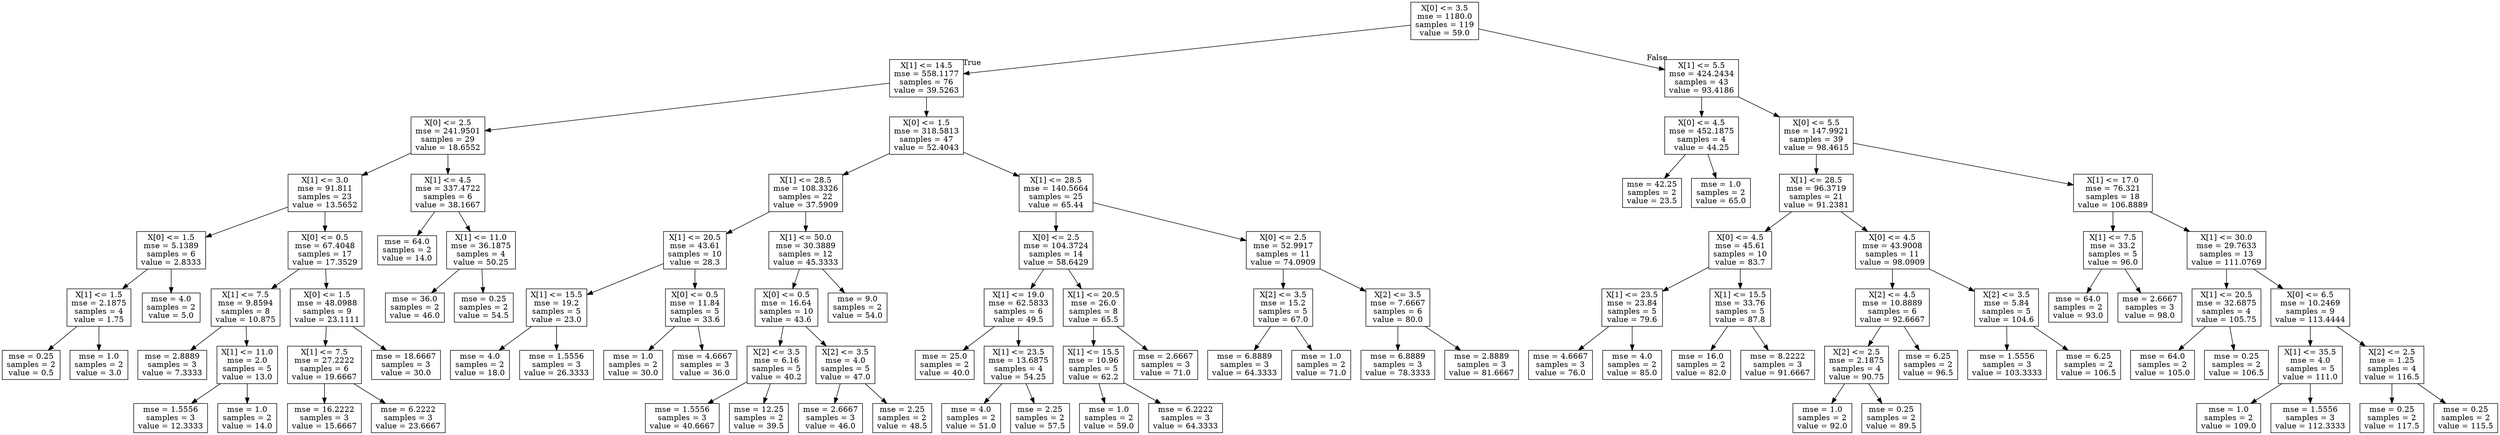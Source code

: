 digraph Tree {
node [shape=box] ;
0 [label="X[0] <= 3.5\nmse = 1180.0\nsamples = 119\nvalue = 59.0"] ;
1 [label="X[1] <= 14.5\nmse = 558.1177\nsamples = 76\nvalue = 39.5263"] ;
0 -> 1 [labeldistance=2.5, labelangle=45, headlabel="True"] ;
2 [label="X[0] <= 2.5\nmse = 241.9501\nsamples = 29\nvalue = 18.6552"] ;
1 -> 2 ;
3 [label="X[1] <= 3.0\nmse = 91.811\nsamples = 23\nvalue = 13.5652"] ;
2 -> 3 ;
4 [label="X[0] <= 1.5\nmse = 5.1389\nsamples = 6\nvalue = 2.8333"] ;
3 -> 4 ;
5 [label="X[1] <= 1.5\nmse = 2.1875\nsamples = 4\nvalue = 1.75"] ;
4 -> 5 ;
6 [label="mse = 0.25\nsamples = 2\nvalue = 0.5"] ;
5 -> 6 ;
7 [label="mse = 1.0\nsamples = 2\nvalue = 3.0"] ;
5 -> 7 ;
8 [label="mse = 4.0\nsamples = 2\nvalue = 5.0"] ;
4 -> 8 ;
9 [label="X[0] <= 0.5\nmse = 67.4048\nsamples = 17\nvalue = 17.3529"] ;
3 -> 9 ;
10 [label="X[1] <= 7.5\nmse = 9.8594\nsamples = 8\nvalue = 10.875"] ;
9 -> 10 ;
11 [label="mse = 2.8889\nsamples = 3\nvalue = 7.3333"] ;
10 -> 11 ;
12 [label="X[1] <= 11.0\nmse = 2.0\nsamples = 5\nvalue = 13.0"] ;
10 -> 12 ;
13 [label="mse = 1.5556\nsamples = 3\nvalue = 12.3333"] ;
12 -> 13 ;
14 [label="mse = 1.0\nsamples = 2\nvalue = 14.0"] ;
12 -> 14 ;
15 [label="X[0] <= 1.5\nmse = 48.0988\nsamples = 9\nvalue = 23.1111"] ;
9 -> 15 ;
16 [label="X[1] <= 7.5\nmse = 27.2222\nsamples = 6\nvalue = 19.6667"] ;
15 -> 16 ;
17 [label="mse = 16.2222\nsamples = 3\nvalue = 15.6667"] ;
16 -> 17 ;
18 [label="mse = 6.2222\nsamples = 3\nvalue = 23.6667"] ;
16 -> 18 ;
19 [label="mse = 18.6667\nsamples = 3\nvalue = 30.0"] ;
15 -> 19 ;
20 [label="X[1] <= 4.5\nmse = 337.4722\nsamples = 6\nvalue = 38.1667"] ;
2 -> 20 ;
21 [label="mse = 64.0\nsamples = 2\nvalue = 14.0"] ;
20 -> 21 ;
22 [label="X[1] <= 11.0\nmse = 36.1875\nsamples = 4\nvalue = 50.25"] ;
20 -> 22 ;
23 [label="mse = 36.0\nsamples = 2\nvalue = 46.0"] ;
22 -> 23 ;
24 [label="mse = 0.25\nsamples = 2\nvalue = 54.5"] ;
22 -> 24 ;
25 [label="X[0] <= 1.5\nmse = 318.5813\nsamples = 47\nvalue = 52.4043"] ;
1 -> 25 ;
26 [label="X[1] <= 28.5\nmse = 108.3326\nsamples = 22\nvalue = 37.5909"] ;
25 -> 26 ;
27 [label="X[1] <= 20.5\nmse = 43.61\nsamples = 10\nvalue = 28.3"] ;
26 -> 27 ;
28 [label="X[1] <= 15.5\nmse = 19.2\nsamples = 5\nvalue = 23.0"] ;
27 -> 28 ;
29 [label="mse = 4.0\nsamples = 2\nvalue = 18.0"] ;
28 -> 29 ;
30 [label="mse = 1.5556\nsamples = 3\nvalue = 26.3333"] ;
28 -> 30 ;
31 [label="X[0] <= 0.5\nmse = 11.84\nsamples = 5\nvalue = 33.6"] ;
27 -> 31 ;
32 [label="mse = 1.0\nsamples = 2\nvalue = 30.0"] ;
31 -> 32 ;
33 [label="mse = 4.6667\nsamples = 3\nvalue = 36.0"] ;
31 -> 33 ;
34 [label="X[1] <= 50.0\nmse = 30.3889\nsamples = 12\nvalue = 45.3333"] ;
26 -> 34 ;
35 [label="X[0] <= 0.5\nmse = 16.64\nsamples = 10\nvalue = 43.6"] ;
34 -> 35 ;
36 [label="X[2] <= 3.5\nmse = 6.16\nsamples = 5\nvalue = 40.2"] ;
35 -> 36 ;
37 [label="mse = 1.5556\nsamples = 3\nvalue = 40.6667"] ;
36 -> 37 ;
38 [label="mse = 12.25\nsamples = 2\nvalue = 39.5"] ;
36 -> 38 ;
39 [label="X[2] <= 3.5\nmse = 4.0\nsamples = 5\nvalue = 47.0"] ;
35 -> 39 ;
40 [label="mse = 2.6667\nsamples = 3\nvalue = 46.0"] ;
39 -> 40 ;
41 [label="mse = 2.25\nsamples = 2\nvalue = 48.5"] ;
39 -> 41 ;
42 [label="mse = 9.0\nsamples = 2\nvalue = 54.0"] ;
34 -> 42 ;
43 [label="X[1] <= 28.5\nmse = 140.5664\nsamples = 25\nvalue = 65.44"] ;
25 -> 43 ;
44 [label="X[0] <= 2.5\nmse = 104.3724\nsamples = 14\nvalue = 58.6429"] ;
43 -> 44 ;
45 [label="X[1] <= 19.0\nmse = 62.5833\nsamples = 6\nvalue = 49.5"] ;
44 -> 45 ;
46 [label="mse = 25.0\nsamples = 2\nvalue = 40.0"] ;
45 -> 46 ;
47 [label="X[1] <= 23.5\nmse = 13.6875\nsamples = 4\nvalue = 54.25"] ;
45 -> 47 ;
48 [label="mse = 4.0\nsamples = 2\nvalue = 51.0"] ;
47 -> 48 ;
49 [label="mse = 2.25\nsamples = 2\nvalue = 57.5"] ;
47 -> 49 ;
50 [label="X[1] <= 20.5\nmse = 26.0\nsamples = 8\nvalue = 65.5"] ;
44 -> 50 ;
51 [label="X[1] <= 15.5\nmse = 10.96\nsamples = 5\nvalue = 62.2"] ;
50 -> 51 ;
52 [label="mse = 1.0\nsamples = 2\nvalue = 59.0"] ;
51 -> 52 ;
53 [label="mse = 6.2222\nsamples = 3\nvalue = 64.3333"] ;
51 -> 53 ;
54 [label="mse = 2.6667\nsamples = 3\nvalue = 71.0"] ;
50 -> 54 ;
55 [label="X[0] <= 2.5\nmse = 52.9917\nsamples = 11\nvalue = 74.0909"] ;
43 -> 55 ;
56 [label="X[2] <= 3.5\nmse = 15.2\nsamples = 5\nvalue = 67.0"] ;
55 -> 56 ;
57 [label="mse = 6.8889\nsamples = 3\nvalue = 64.3333"] ;
56 -> 57 ;
58 [label="mse = 1.0\nsamples = 2\nvalue = 71.0"] ;
56 -> 58 ;
59 [label="X[2] <= 3.5\nmse = 7.6667\nsamples = 6\nvalue = 80.0"] ;
55 -> 59 ;
60 [label="mse = 6.8889\nsamples = 3\nvalue = 78.3333"] ;
59 -> 60 ;
61 [label="mse = 2.8889\nsamples = 3\nvalue = 81.6667"] ;
59 -> 61 ;
62 [label="X[1] <= 5.5\nmse = 424.2434\nsamples = 43\nvalue = 93.4186"] ;
0 -> 62 [labeldistance=2.5, labelangle=-45, headlabel="False"] ;
63 [label="X[0] <= 4.5\nmse = 452.1875\nsamples = 4\nvalue = 44.25"] ;
62 -> 63 ;
64 [label="mse = 42.25\nsamples = 2\nvalue = 23.5"] ;
63 -> 64 ;
65 [label="mse = 1.0\nsamples = 2\nvalue = 65.0"] ;
63 -> 65 ;
66 [label="X[0] <= 5.5\nmse = 147.9921\nsamples = 39\nvalue = 98.4615"] ;
62 -> 66 ;
67 [label="X[1] <= 28.5\nmse = 96.3719\nsamples = 21\nvalue = 91.2381"] ;
66 -> 67 ;
68 [label="X[0] <= 4.5\nmse = 45.61\nsamples = 10\nvalue = 83.7"] ;
67 -> 68 ;
69 [label="X[1] <= 23.5\nmse = 23.84\nsamples = 5\nvalue = 79.6"] ;
68 -> 69 ;
70 [label="mse = 4.6667\nsamples = 3\nvalue = 76.0"] ;
69 -> 70 ;
71 [label="mse = 4.0\nsamples = 2\nvalue = 85.0"] ;
69 -> 71 ;
72 [label="X[1] <= 15.5\nmse = 33.76\nsamples = 5\nvalue = 87.8"] ;
68 -> 72 ;
73 [label="mse = 16.0\nsamples = 2\nvalue = 82.0"] ;
72 -> 73 ;
74 [label="mse = 8.2222\nsamples = 3\nvalue = 91.6667"] ;
72 -> 74 ;
75 [label="X[0] <= 4.5\nmse = 43.9008\nsamples = 11\nvalue = 98.0909"] ;
67 -> 75 ;
76 [label="X[2] <= 4.5\nmse = 10.8889\nsamples = 6\nvalue = 92.6667"] ;
75 -> 76 ;
77 [label="X[2] <= 2.5\nmse = 2.1875\nsamples = 4\nvalue = 90.75"] ;
76 -> 77 ;
78 [label="mse = 1.0\nsamples = 2\nvalue = 92.0"] ;
77 -> 78 ;
79 [label="mse = 0.25\nsamples = 2\nvalue = 89.5"] ;
77 -> 79 ;
80 [label="mse = 6.25\nsamples = 2\nvalue = 96.5"] ;
76 -> 80 ;
81 [label="X[2] <= 3.5\nmse = 5.84\nsamples = 5\nvalue = 104.6"] ;
75 -> 81 ;
82 [label="mse = 1.5556\nsamples = 3\nvalue = 103.3333"] ;
81 -> 82 ;
83 [label="mse = 6.25\nsamples = 2\nvalue = 106.5"] ;
81 -> 83 ;
84 [label="X[1] <= 17.0\nmse = 76.321\nsamples = 18\nvalue = 106.8889"] ;
66 -> 84 ;
85 [label="X[1] <= 7.5\nmse = 33.2\nsamples = 5\nvalue = 96.0"] ;
84 -> 85 ;
86 [label="mse = 64.0\nsamples = 2\nvalue = 93.0"] ;
85 -> 86 ;
87 [label="mse = 2.6667\nsamples = 3\nvalue = 98.0"] ;
85 -> 87 ;
88 [label="X[1] <= 30.0\nmse = 29.7633\nsamples = 13\nvalue = 111.0769"] ;
84 -> 88 ;
89 [label="X[1] <= 20.5\nmse = 32.6875\nsamples = 4\nvalue = 105.75"] ;
88 -> 89 ;
90 [label="mse = 64.0\nsamples = 2\nvalue = 105.0"] ;
89 -> 90 ;
91 [label="mse = 0.25\nsamples = 2\nvalue = 106.5"] ;
89 -> 91 ;
92 [label="X[0] <= 6.5\nmse = 10.2469\nsamples = 9\nvalue = 113.4444"] ;
88 -> 92 ;
93 [label="X[1] <= 35.5\nmse = 4.0\nsamples = 5\nvalue = 111.0"] ;
92 -> 93 ;
94 [label="mse = 1.0\nsamples = 2\nvalue = 109.0"] ;
93 -> 94 ;
95 [label="mse = 1.5556\nsamples = 3\nvalue = 112.3333"] ;
93 -> 95 ;
96 [label="X[2] <= 2.5\nmse = 1.25\nsamples = 4\nvalue = 116.5"] ;
92 -> 96 ;
97 [label="mse = 0.25\nsamples = 2\nvalue = 117.5"] ;
96 -> 97 ;
98 [label="mse = 0.25\nsamples = 2\nvalue = 115.5"] ;
96 -> 98 ;
}